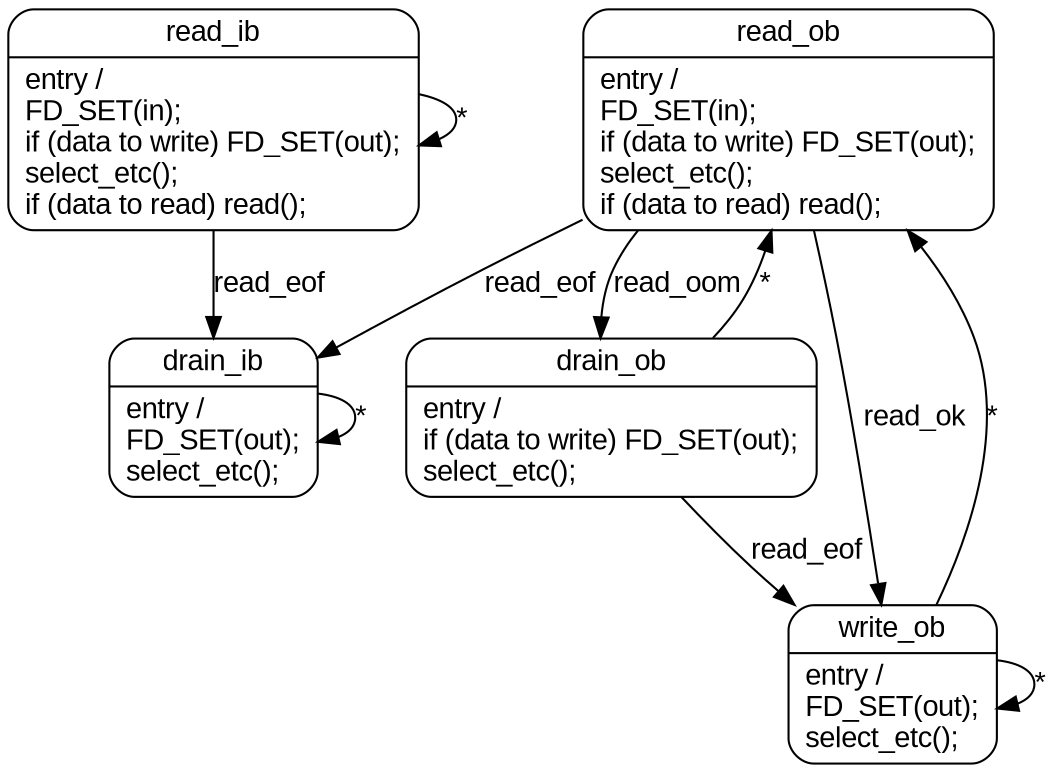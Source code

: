 digraph teestate {
	node [shape="record", style="rounded", fontname="Arial"];
	edge [fontname="Arial"];

	drain_ib [label="{drain_ib|entry /\lFD_SET(out);\lselect_etc();\l}"];
	drain_ob [label="{drain_ob|entry /\lif (data to write) FD_SET(out);\lselect_etc();\l}"];
	read_ib [label="{read_ib|entry /\lFD_SET(in);\lif (data to write) FD_SET(out);\lselect_etc();\lif (data to read) read();\l}"];
	read_ob [label="{read_ob|entry /\lFD_SET(in);\lif (data to write) FD_SET(out);\lselect_etc();\lif (data to read) read();\l}"];
	write_ob [label="{write_ob|entry /\lFD_SET(out);\lselect_etc();\l}"];

	read_ob -> drain_ib [label="read_eof"];
	read_ob -> write_ob [label="read_ok"];
	read_ob -> drain_ob [label="read_oom"];

	read_ib -> drain_ib [label="read_eof"];
	read_ib -> read_ib [label="*"];

	drain_ib -> drain_ib [label="*"];

	write_ob -> read_ob [label="*"];
	write_ob -> write_ob [label="*"];

	drain_ob -> read_ob [label="*"];
	drain_ob -> write_ob [label="read_eof"];
}
